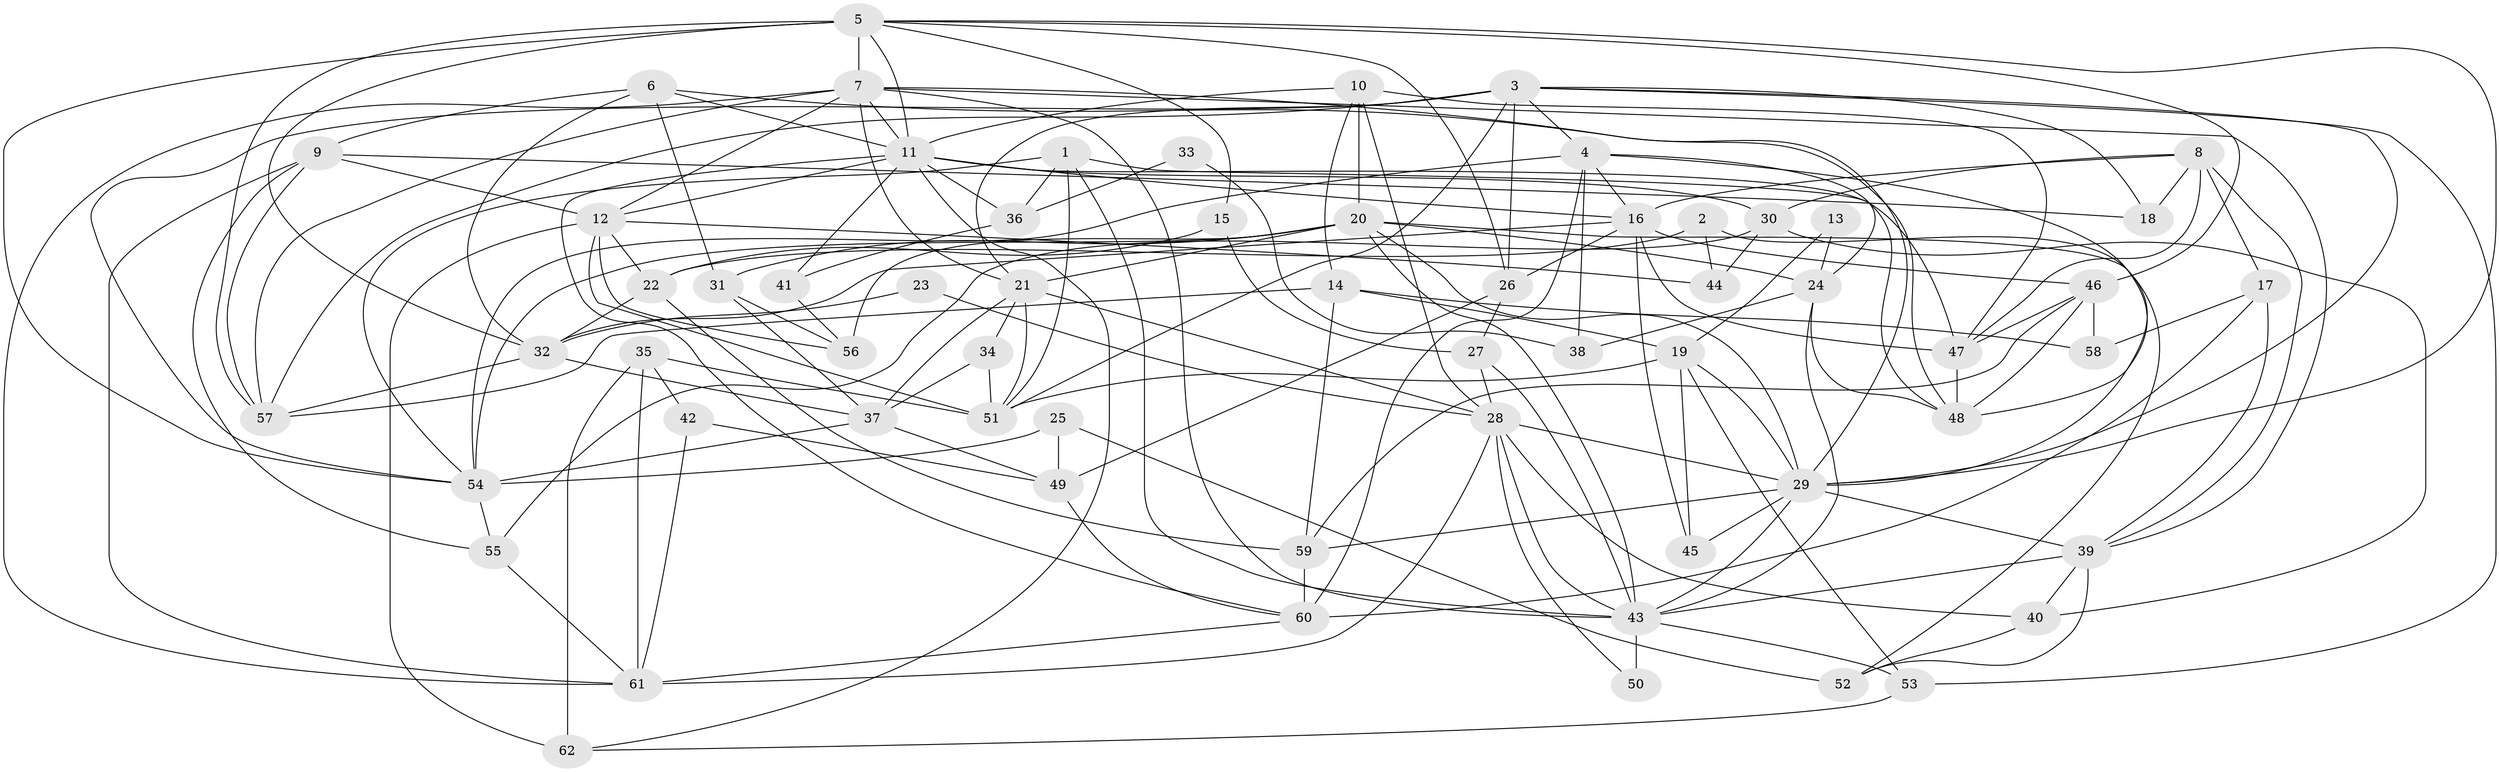 // original degree distribution, {5: 0.21951219512195122, 4: 0.25203252032520324, 6: 0.06504065040650407, 2: 0.16260162601626016, 3: 0.24390243902439024, 8: 0.008130081300813009, 7: 0.04065040650406504, 12: 0.008130081300813009}
// Generated by graph-tools (version 1.1) at 2025/01/03/09/25 03:01:58]
// undirected, 62 vertices, 167 edges
graph export_dot {
graph [start="1"]
  node [color=gray90,style=filled];
  1;
  2;
  3;
  4;
  5;
  6;
  7;
  8;
  9;
  10;
  11;
  12;
  13;
  14;
  15;
  16;
  17;
  18;
  19;
  20;
  21;
  22;
  23;
  24;
  25;
  26;
  27;
  28;
  29;
  30;
  31;
  32;
  33;
  34;
  35;
  36;
  37;
  38;
  39;
  40;
  41;
  42;
  43;
  44;
  45;
  46;
  47;
  48;
  49;
  50;
  51;
  52;
  53;
  54;
  55;
  56;
  57;
  58;
  59;
  60;
  61;
  62;
  1 -- 36 [weight=1.0];
  1 -- 43 [weight=1.0];
  1 -- 48 [weight=1.0];
  1 -- 51 [weight=1.0];
  1 -- 54 [weight=1.0];
  2 -- 22 [weight=1.0];
  2 -- 29 [weight=1.0];
  2 -- 44 [weight=2.0];
  3 -- 4 [weight=1.0];
  3 -- 18 [weight=1.0];
  3 -- 21 [weight=1.0];
  3 -- 26 [weight=1.0];
  3 -- 29 [weight=1.0];
  3 -- 51 [weight=1.0];
  3 -- 53 [weight=1.0];
  3 -- 54 [weight=1.0];
  3 -- 57 [weight=1.0];
  4 -- 16 [weight=1.0];
  4 -- 24 [weight=1.0];
  4 -- 38 [weight=2.0];
  4 -- 48 [weight=1.0];
  4 -- 54 [weight=1.0];
  4 -- 60 [weight=2.0];
  5 -- 7 [weight=1.0];
  5 -- 11 [weight=1.0];
  5 -- 15 [weight=1.0];
  5 -- 26 [weight=1.0];
  5 -- 29 [weight=1.0];
  5 -- 32 [weight=1.0];
  5 -- 46 [weight=1.0];
  5 -- 54 [weight=2.0];
  5 -- 57 [weight=2.0];
  6 -- 9 [weight=1.0];
  6 -- 11 [weight=1.0];
  6 -- 31 [weight=1.0];
  6 -- 32 [weight=1.0];
  6 -- 48 [weight=1.0];
  7 -- 11 [weight=1.0];
  7 -- 12 [weight=1.0];
  7 -- 21 [weight=1.0];
  7 -- 29 [weight=1.0];
  7 -- 39 [weight=1.0];
  7 -- 43 [weight=1.0];
  7 -- 57 [weight=1.0];
  7 -- 61 [weight=1.0];
  8 -- 16 [weight=1.0];
  8 -- 17 [weight=1.0];
  8 -- 18 [weight=1.0];
  8 -- 30 [weight=1.0];
  8 -- 39 [weight=1.0];
  8 -- 47 [weight=2.0];
  9 -- 12 [weight=1.0];
  9 -- 18 [weight=1.0];
  9 -- 55 [weight=1.0];
  9 -- 57 [weight=1.0];
  9 -- 61 [weight=1.0];
  10 -- 11 [weight=1.0];
  10 -- 14 [weight=1.0];
  10 -- 20 [weight=1.0];
  10 -- 28 [weight=1.0];
  10 -- 47 [weight=1.0];
  11 -- 12 [weight=1.0];
  11 -- 16 [weight=1.0];
  11 -- 30 [weight=1.0];
  11 -- 36 [weight=2.0];
  11 -- 41 [weight=1.0];
  11 -- 47 [weight=2.0];
  11 -- 60 [weight=1.0];
  11 -- 62 [weight=1.0];
  12 -- 22 [weight=1.0];
  12 -- 44 [weight=1.0];
  12 -- 51 [weight=1.0];
  12 -- 56 [weight=2.0];
  12 -- 62 [weight=1.0];
  13 -- 19 [weight=1.0];
  13 -- 24 [weight=1.0];
  14 -- 19 [weight=1.0];
  14 -- 57 [weight=1.0];
  14 -- 58 [weight=1.0];
  14 -- 59 [weight=1.0];
  15 -- 22 [weight=1.0];
  15 -- 27 [weight=1.0];
  16 -- 26 [weight=1.0];
  16 -- 32 [weight=1.0];
  16 -- 45 [weight=1.0];
  16 -- 46 [weight=1.0];
  16 -- 47 [weight=1.0];
  17 -- 39 [weight=1.0];
  17 -- 58 [weight=1.0];
  17 -- 60 [weight=1.0];
  19 -- 29 [weight=1.0];
  19 -- 45 [weight=1.0];
  19 -- 51 [weight=1.0];
  19 -- 53 [weight=1.0];
  20 -- 21 [weight=1.0];
  20 -- 24 [weight=1.0];
  20 -- 29 [weight=2.0];
  20 -- 31 [weight=1.0];
  20 -- 43 [weight=1.0];
  20 -- 52 [weight=1.0];
  20 -- 54 [weight=1.0];
  20 -- 56 [weight=1.0];
  21 -- 28 [weight=1.0];
  21 -- 34 [weight=1.0];
  21 -- 37 [weight=1.0];
  21 -- 51 [weight=1.0];
  22 -- 32 [weight=1.0];
  22 -- 59 [weight=2.0];
  23 -- 28 [weight=1.0];
  23 -- 32 [weight=1.0];
  24 -- 38 [weight=1.0];
  24 -- 43 [weight=1.0];
  24 -- 48 [weight=1.0];
  25 -- 49 [weight=1.0];
  25 -- 52 [weight=1.0];
  25 -- 54 [weight=1.0];
  26 -- 27 [weight=1.0];
  26 -- 49 [weight=1.0];
  27 -- 28 [weight=1.0];
  27 -- 43 [weight=1.0];
  28 -- 29 [weight=1.0];
  28 -- 40 [weight=3.0];
  28 -- 43 [weight=1.0];
  28 -- 50 [weight=1.0];
  28 -- 61 [weight=1.0];
  29 -- 39 [weight=1.0];
  29 -- 43 [weight=2.0];
  29 -- 45 [weight=1.0];
  29 -- 59 [weight=1.0];
  30 -- 40 [weight=1.0];
  30 -- 44 [weight=1.0];
  30 -- 55 [weight=1.0];
  31 -- 37 [weight=1.0];
  31 -- 56 [weight=1.0];
  32 -- 37 [weight=1.0];
  32 -- 57 [weight=1.0];
  33 -- 36 [weight=1.0];
  33 -- 38 [weight=1.0];
  34 -- 37 [weight=1.0];
  34 -- 51 [weight=1.0];
  35 -- 42 [weight=1.0];
  35 -- 51 [weight=1.0];
  35 -- 61 [weight=1.0];
  35 -- 62 [weight=2.0];
  36 -- 41 [weight=1.0];
  37 -- 49 [weight=1.0];
  37 -- 54 [weight=1.0];
  39 -- 40 [weight=1.0];
  39 -- 43 [weight=1.0];
  39 -- 52 [weight=1.0];
  40 -- 52 [weight=1.0];
  41 -- 56 [weight=1.0];
  42 -- 49 [weight=1.0];
  42 -- 61 [weight=1.0];
  43 -- 50 [weight=2.0];
  43 -- 53 [weight=1.0];
  46 -- 47 [weight=1.0];
  46 -- 48 [weight=1.0];
  46 -- 58 [weight=1.0];
  46 -- 59 [weight=1.0];
  47 -- 48 [weight=1.0];
  49 -- 60 [weight=1.0];
  53 -- 62 [weight=1.0];
  54 -- 55 [weight=1.0];
  55 -- 61 [weight=1.0];
  59 -- 60 [weight=1.0];
  60 -- 61 [weight=1.0];
}
